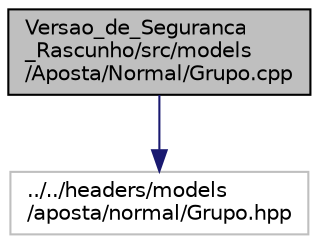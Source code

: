 digraph "Versao_de_Seguranca_Rascunho/src/models/Aposta/Normal/Grupo.cpp"
{
 // LATEX_PDF_SIZE
  edge [fontname="Helvetica",fontsize="10",labelfontname="Helvetica",labelfontsize="10"];
  node [fontname="Helvetica",fontsize="10",shape=record];
  Node1 [label="Versao_de_Seguranca\l_Rascunho/src/models\l/Aposta/Normal/Grupo.cpp",height=0.2,width=0.4,color="black", fillcolor="grey75", style="filled", fontcolor="black",tooltip=" "];
  Node1 -> Node2 [color="midnightblue",fontsize="10",style="solid",fontname="Helvetica"];
  Node2 [label="../../headers/models\l/aposta/normal/Grupo.hpp",height=0.2,width=0.4,color="grey75", fillcolor="white", style="filled",tooltip=" "];
}
